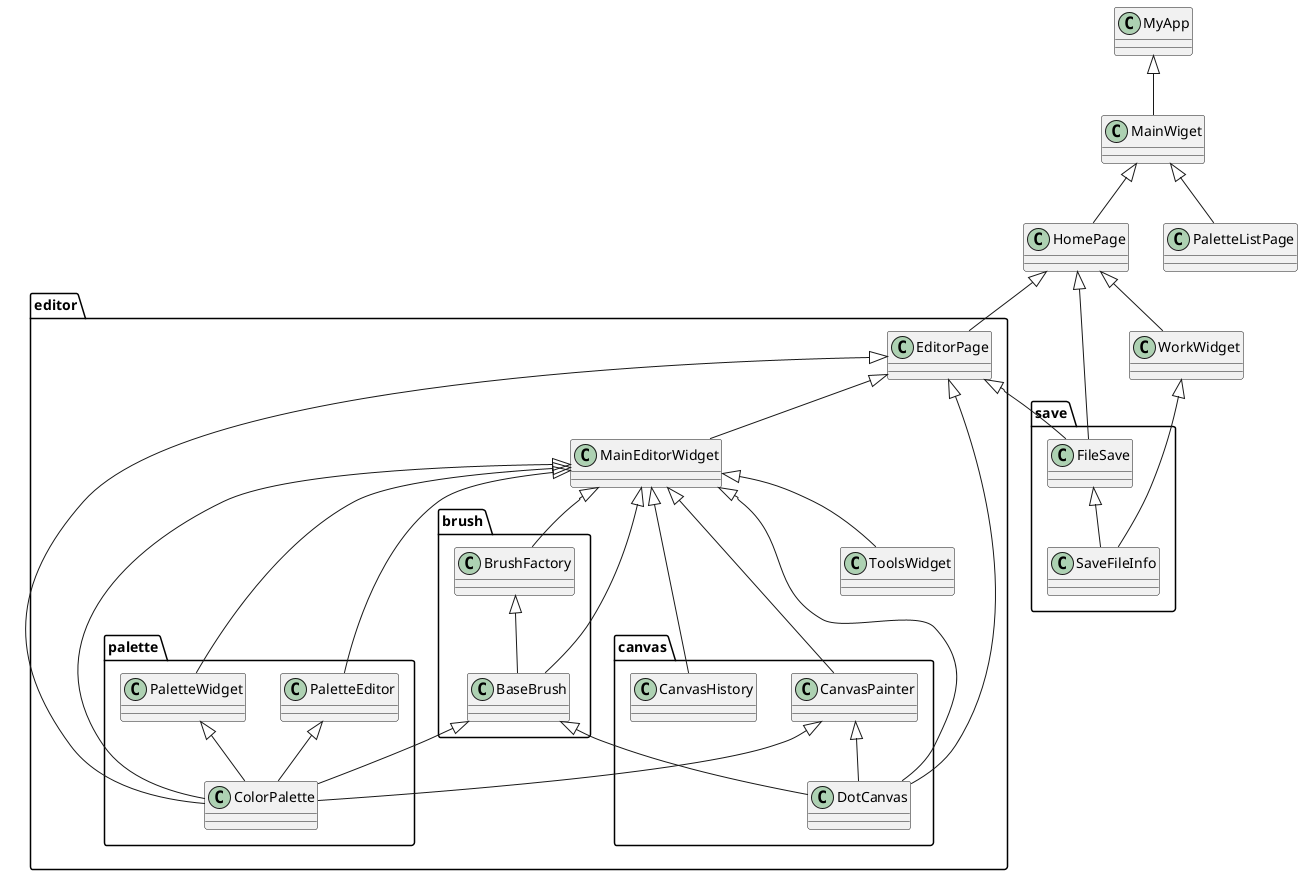@startuml



package save{
    class FileSave
    class SaveFileInfo
    FileSave <|-- SaveFileInfo
}

package editor{
    package canvas {
        class DotCanvas
        class CanvasHistory
        class CanvasPainter
        CanvasPainter <|-- DotCanvas
    }

    package palette{
        class ColorPalette
        class PaletteWidget
        class PaletteEditor
        PaletteWidget <|-- ColorPalette
        PaletteEditor <|-- ColorPalette
    }

    package brush{
        class BaseBrush
        class BrushFactory
    }

    EditorPage <|-- DotCanvas
    EditorPage <|-- ColorPalette
    EditorPage <|-- FileSave
    EditorPage <|-- MainEditorWidget

    MainEditorWidget <|-- DotCanvas
    MainEditorWidget <|-- ColorPalette
    MainEditorWidget <|-- BaseBrush
    MainEditorWidget <|-- CanvasHistory
    MainEditorWidget <|-- ToolsWidget
    MainEditorWidget <|-- CanvasPainter
    MainEditorWidget <|-- PaletteWidget
    MainEditorWidget <|-- BrushFactory
    MainEditorWidget <|-- PaletteEditor
    CanvasPainter <|-- ColorPalette

    BaseBrush <|-- DotCanvas
    BaseBrush <|-- ColorPalette

    BrushFactory <|-- BaseBrush
}

MyApp <|-- MainWiget
MainWiget <|-- HomePage
MainWiget <|-- PaletteListPage
HomePage <|-- FileSave
HomePage <|-- WorkWidget
HomePage <|-- EditorPage

WorkWidget <|-- SaveFileInfo





@enduml